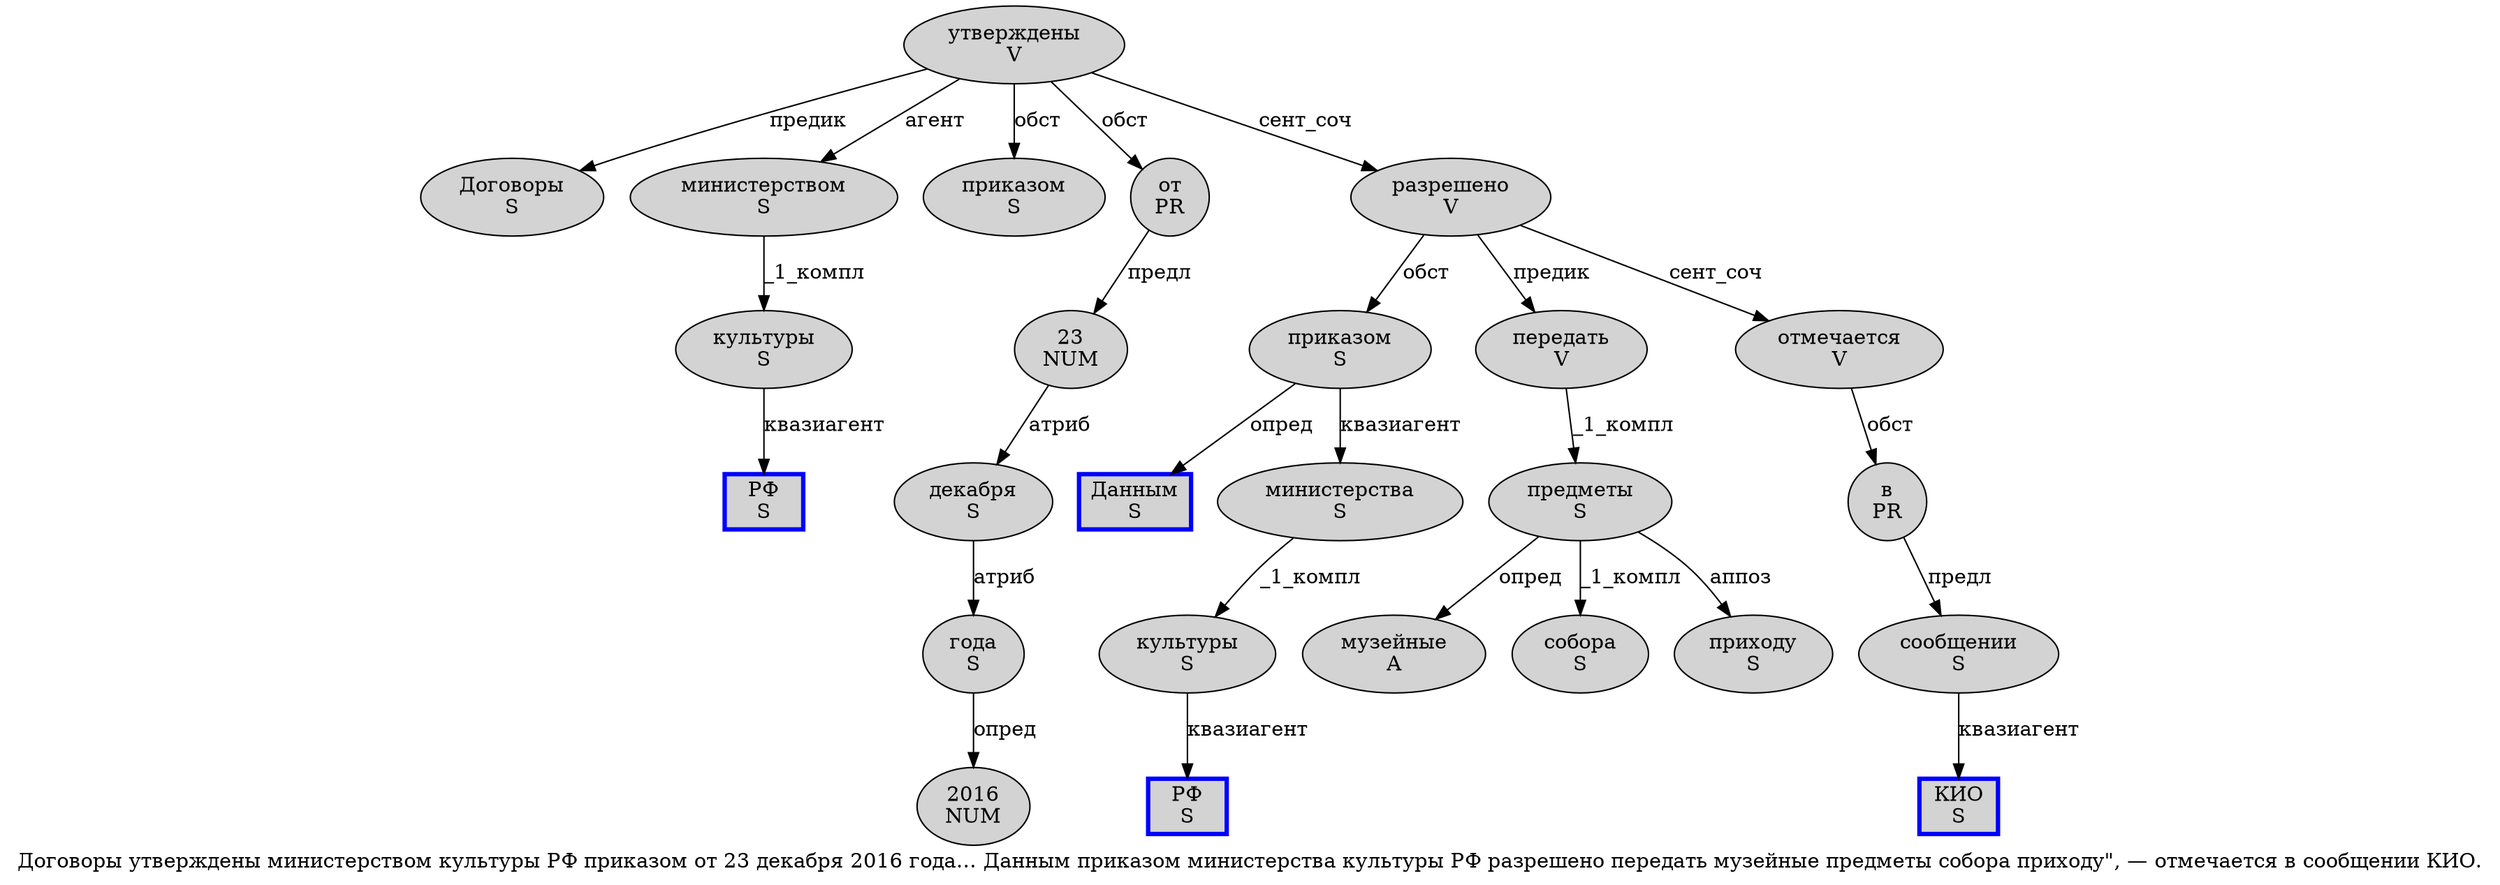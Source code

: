 digraph SENTENCE_686 {
	graph [label="Договоры утверждены министерством культуры РФ приказом от 23 декабря 2016 года… Данным приказом министерства культуры РФ разрешено передать музейные предметы собора приходу\", — отмечается в сообщении КИО."]
	node [style=filled]
		0 [label="Договоры
S" color="" fillcolor=lightgray penwidth=1 shape=ellipse]
		1 [label="утверждены
V" color="" fillcolor=lightgray penwidth=1 shape=ellipse]
		2 [label="министерством
S" color="" fillcolor=lightgray penwidth=1 shape=ellipse]
		3 [label="культуры
S" color="" fillcolor=lightgray penwidth=1 shape=ellipse]
		4 [label="РФ
S" color=blue fillcolor=lightgray penwidth=3 shape=box]
		5 [label="приказом
S" color="" fillcolor=lightgray penwidth=1 shape=ellipse]
		6 [label="от
PR" color="" fillcolor=lightgray penwidth=1 shape=ellipse]
		7 [label="23
NUM" color="" fillcolor=lightgray penwidth=1 shape=ellipse]
		8 [label="декабря
S" color="" fillcolor=lightgray penwidth=1 shape=ellipse]
		9 [label="2016
NUM" color="" fillcolor=lightgray penwidth=1 shape=ellipse]
		10 [label="года
S" color="" fillcolor=lightgray penwidth=1 shape=ellipse]
		12 [label="Данным
S" color=blue fillcolor=lightgray penwidth=3 shape=box]
		13 [label="приказом
S" color="" fillcolor=lightgray penwidth=1 shape=ellipse]
		14 [label="министерства
S" color="" fillcolor=lightgray penwidth=1 shape=ellipse]
		15 [label="культуры
S" color="" fillcolor=lightgray penwidth=1 shape=ellipse]
		16 [label="РФ
S" color=blue fillcolor=lightgray penwidth=3 shape=box]
		17 [label="разрешено
V" color="" fillcolor=lightgray penwidth=1 shape=ellipse]
		18 [label="передать
V" color="" fillcolor=lightgray penwidth=1 shape=ellipse]
		19 [label="музейные
A" color="" fillcolor=lightgray penwidth=1 shape=ellipse]
		20 [label="предметы
S" color="" fillcolor=lightgray penwidth=1 shape=ellipse]
		21 [label="собора
S" color="" fillcolor=lightgray penwidth=1 shape=ellipse]
		22 [label="приходу
S" color="" fillcolor=lightgray penwidth=1 shape=ellipse]
		26 [label="отмечается
V" color="" fillcolor=lightgray penwidth=1 shape=ellipse]
		27 [label="в
PR" color="" fillcolor=lightgray penwidth=1 shape=ellipse]
		28 [label="сообщении
S" color="" fillcolor=lightgray penwidth=1 shape=ellipse]
		29 [label="КИО
S" color=blue fillcolor=lightgray penwidth=3 shape=box]
			15 -> 16 [label="квазиагент"]
			20 -> 19 [label="опред"]
			20 -> 21 [label="_1_компл"]
			20 -> 22 [label="аппоз"]
			13 -> 12 [label="опред"]
			13 -> 14 [label="квазиагент"]
			2 -> 3 [label="_1_компл"]
			28 -> 29 [label="квазиагент"]
			18 -> 20 [label="_1_компл"]
			7 -> 8 [label="атриб"]
			10 -> 9 [label="опред"]
			27 -> 28 [label="предл"]
			17 -> 13 [label="обст"]
			17 -> 18 [label="предик"]
			17 -> 26 [label="сент_соч"]
			6 -> 7 [label="предл"]
			14 -> 15 [label="_1_компл"]
			26 -> 27 [label="обст"]
			3 -> 4 [label="квазиагент"]
			1 -> 0 [label="предик"]
			1 -> 2 [label="агент"]
			1 -> 5 [label="обст"]
			1 -> 6 [label="обст"]
			1 -> 17 [label="сент_соч"]
			8 -> 10 [label="атриб"]
}